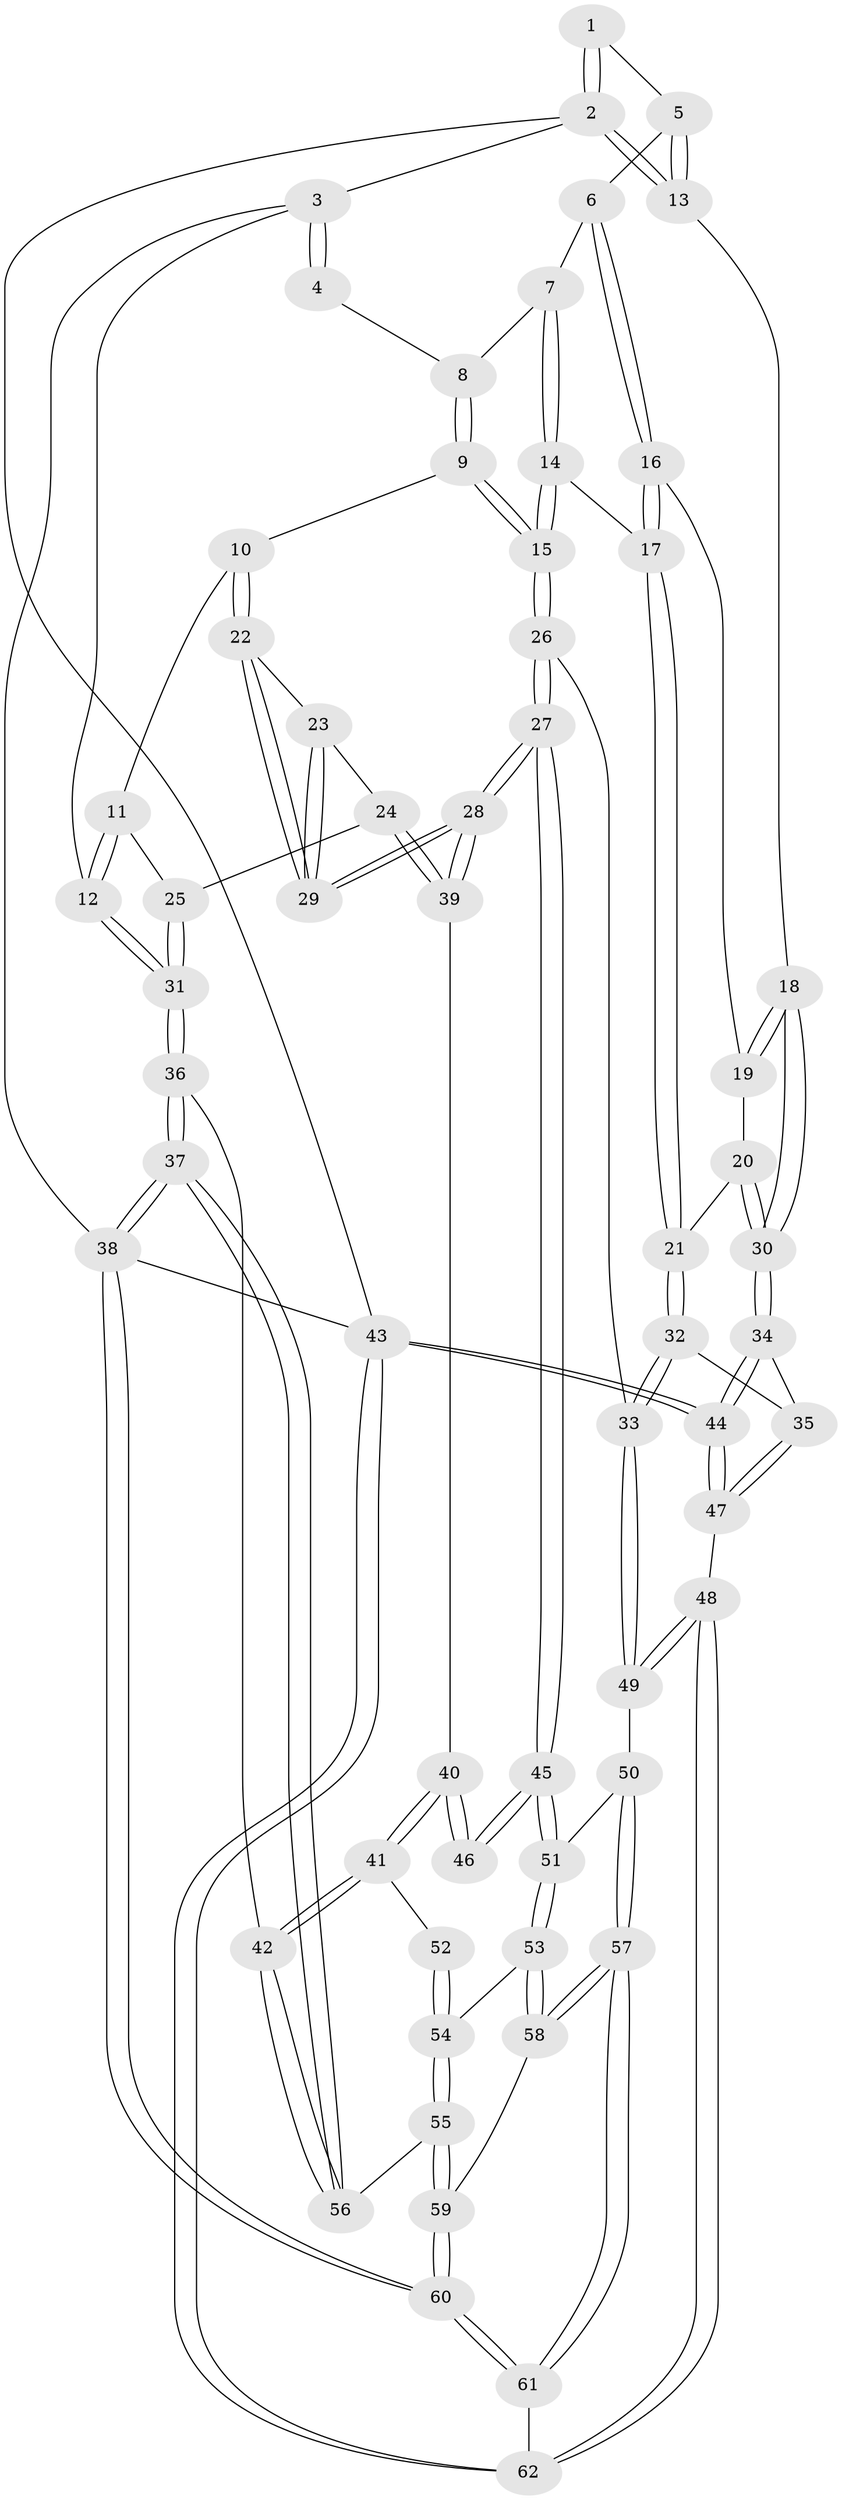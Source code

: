 // Generated by graph-tools (version 1.1) at 2025/27/03/09/25 03:27:03]
// undirected, 62 vertices, 152 edges
graph export_dot {
graph [start="1"]
  node [color=gray90,style=filled];
  1 [pos="+0.8505462001827236+0"];
  2 [pos="+1+0"];
  3 [pos="+0+0"];
  4 [pos="+0.46795272922470943+0"];
  5 [pos="+0.7584439476180063+0.175882950153319"];
  6 [pos="+0.748037825910212+0.1873857832733212"];
  7 [pos="+0.7318580526163633+0.18882047124862136"];
  8 [pos="+0.5439096550661836+0.14702593302868028"];
  9 [pos="+0.41767820323593846+0.27194606025549317"];
  10 [pos="+0.38770659392300305+0.2764620452956214"];
  11 [pos="+0.38652772398081325+0.2757617524595673"];
  12 [pos="+0+0"];
  13 [pos="+1+0.15907967604075482"];
  14 [pos="+0.5853889068878226+0.42121985744242496"];
  15 [pos="+0.5687605937623511+0.4319029320495862"];
  16 [pos="+0.7581614277937914+0.21071344869849248"];
  17 [pos="+0.8070795074738856+0.4018125964238921"];
  18 [pos="+1+0.3208541625658658"];
  19 [pos="+0.8683769875011629+0.2667278539992475"];
  20 [pos="+0.9942993632770567+0.37749498312240004"];
  21 [pos="+0.8140129552920891+0.41090067747224945"];
  22 [pos="+0.36683021344823324+0.32698872826494935"];
  23 [pos="+0.2923572549717598+0.45557417412590073"];
  24 [pos="+0.29036265968837244+0.4572566889150623"];
  25 [pos="+0.12312815778643267+0.405825162746457"];
  26 [pos="+0.561384078675081+0.6047399654265796"];
  27 [pos="+0.5598609884183273+0.6061024284371651"];
  28 [pos="+0.5140516316956618+0.5779101574603545"];
  29 [pos="+0.4535628442854998+0.529894085331859"];
  30 [pos="+1+0.36708065011594754"];
  31 [pos="+0+0.3583250990005092"];
  32 [pos="+0.8013322842298309+0.5983647737870974"];
  33 [pos="+0.7987207844824363+0.5995245672344766"];
  34 [pos="+1+0.614305502706821"];
  35 [pos="+0.8157336085693342+0.6029571862722914"];
  36 [pos="+0+0.6434828065597609"];
  37 [pos="+0+1"];
  38 [pos="+0+1"];
  39 [pos="+0.2759153065563894+0.5355353344778873"];
  40 [pos="+0.2754166155799902+0.5368454955662674"];
  41 [pos="+0.18698297137668368+0.6624166942284323"];
  42 [pos="+0.11187285937856781+0.6842517384052063"];
  43 [pos="+1+1"];
  44 [pos="+1+0.8171470240656509"];
  45 [pos="+0.5294526274492753+0.6649892268092901"];
  46 [pos="+0.46811753678417606+0.666638560104021"];
  47 [pos="+0.8965887438473745+0.811710283263478"];
  48 [pos="+0.733894092732124+0.9234024700331982"];
  49 [pos="+0.7325154567684602+0.9209750933848297"];
  50 [pos="+0.6058248468144272+0.8188560947988649"];
  51 [pos="+0.5345147641488109+0.727001251613262"];
  52 [pos="+0.2964762484794286+0.7013092705301632"];
  53 [pos="+0.4143885583052875+0.8589611951689659"];
  54 [pos="+0.32203652503690366+0.7834377187750536"];
  55 [pos="+0.23158005055338476+0.8993708496238131"];
  56 [pos="+0.19510498100898635+0.8765876212594579"];
  57 [pos="+0.4491338419466454+1"];
  58 [pos="+0.40688100580262315+0.8841043093033855"];
  59 [pos="+0.23682968894811632+0.9051177937151742"];
  60 [pos="+0.2956339328206704+1"];
  61 [pos="+0.47253923422158356+1"];
  62 [pos="+0.7680071972695199+1"];
  1 -- 2;
  1 -- 2;
  1 -- 5;
  2 -- 3;
  2 -- 13;
  2 -- 13;
  2 -- 43;
  3 -- 4;
  3 -- 4;
  3 -- 12;
  3 -- 38;
  4 -- 8;
  5 -- 6;
  5 -- 13;
  5 -- 13;
  6 -- 7;
  6 -- 16;
  6 -- 16;
  7 -- 8;
  7 -- 14;
  7 -- 14;
  8 -- 9;
  8 -- 9;
  9 -- 10;
  9 -- 15;
  9 -- 15;
  10 -- 11;
  10 -- 22;
  10 -- 22;
  11 -- 12;
  11 -- 12;
  11 -- 25;
  12 -- 31;
  12 -- 31;
  13 -- 18;
  14 -- 15;
  14 -- 15;
  14 -- 17;
  15 -- 26;
  15 -- 26;
  16 -- 17;
  16 -- 17;
  16 -- 19;
  17 -- 21;
  17 -- 21;
  18 -- 19;
  18 -- 19;
  18 -- 30;
  18 -- 30;
  19 -- 20;
  20 -- 21;
  20 -- 30;
  20 -- 30;
  21 -- 32;
  21 -- 32;
  22 -- 23;
  22 -- 29;
  22 -- 29;
  23 -- 24;
  23 -- 29;
  23 -- 29;
  24 -- 25;
  24 -- 39;
  24 -- 39;
  25 -- 31;
  25 -- 31;
  26 -- 27;
  26 -- 27;
  26 -- 33;
  27 -- 28;
  27 -- 28;
  27 -- 45;
  27 -- 45;
  28 -- 29;
  28 -- 29;
  28 -- 39;
  28 -- 39;
  30 -- 34;
  30 -- 34;
  31 -- 36;
  31 -- 36;
  32 -- 33;
  32 -- 33;
  32 -- 35;
  33 -- 49;
  33 -- 49;
  34 -- 35;
  34 -- 44;
  34 -- 44;
  35 -- 47;
  35 -- 47;
  36 -- 37;
  36 -- 37;
  36 -- 42;
  37 -- 38;
  37 -- 38;
  37 -- 56;
  37 -- 56;
  38 -- 60;
  38 -- 60;
  38 -- 43;
  39 -- 40;
  40 -- 41;
  40 -- 41;
  40 -- 46;
  40 -- 46;
  41 -- 42;
  41 -- 42;
  41 -- 52;
  42 -- 56;
  42 -- 56;
  43 -- 44;
  43 -- 44;
  43 -- 62;
  43 -- 62;
  44 -- 47;
  44 -- 47;
  45 -- 46;
  45 -- 46;
  45 -- 51;
  45 -- 51;
  47 -- 48;
  48 -- 49;
  48 -- 49;
  48 -- 62;
  48 -- 62;
  49 -- 50;
  50 -- 51;
  50 -- 57;
  50 -- 57;
  51 -- 53;
  51 -- 53;
  52 -- 54;
  52 -- 54;
  53 -- 54;
  53 -- 58;
  53 -- 58;
  54 -- 55;
  54 -- 55;
  55 -- 56;
  55 -- 59;
  55 -- 59;
  57 -- 58;
  57 -- 58;
  57 -- 61;
  57 -- 61;
  58 -- 59;
  59 -- 60;
  59 -- 60;
  60 -- 61;
  60 -- 61;
  61 -- 62;
}
